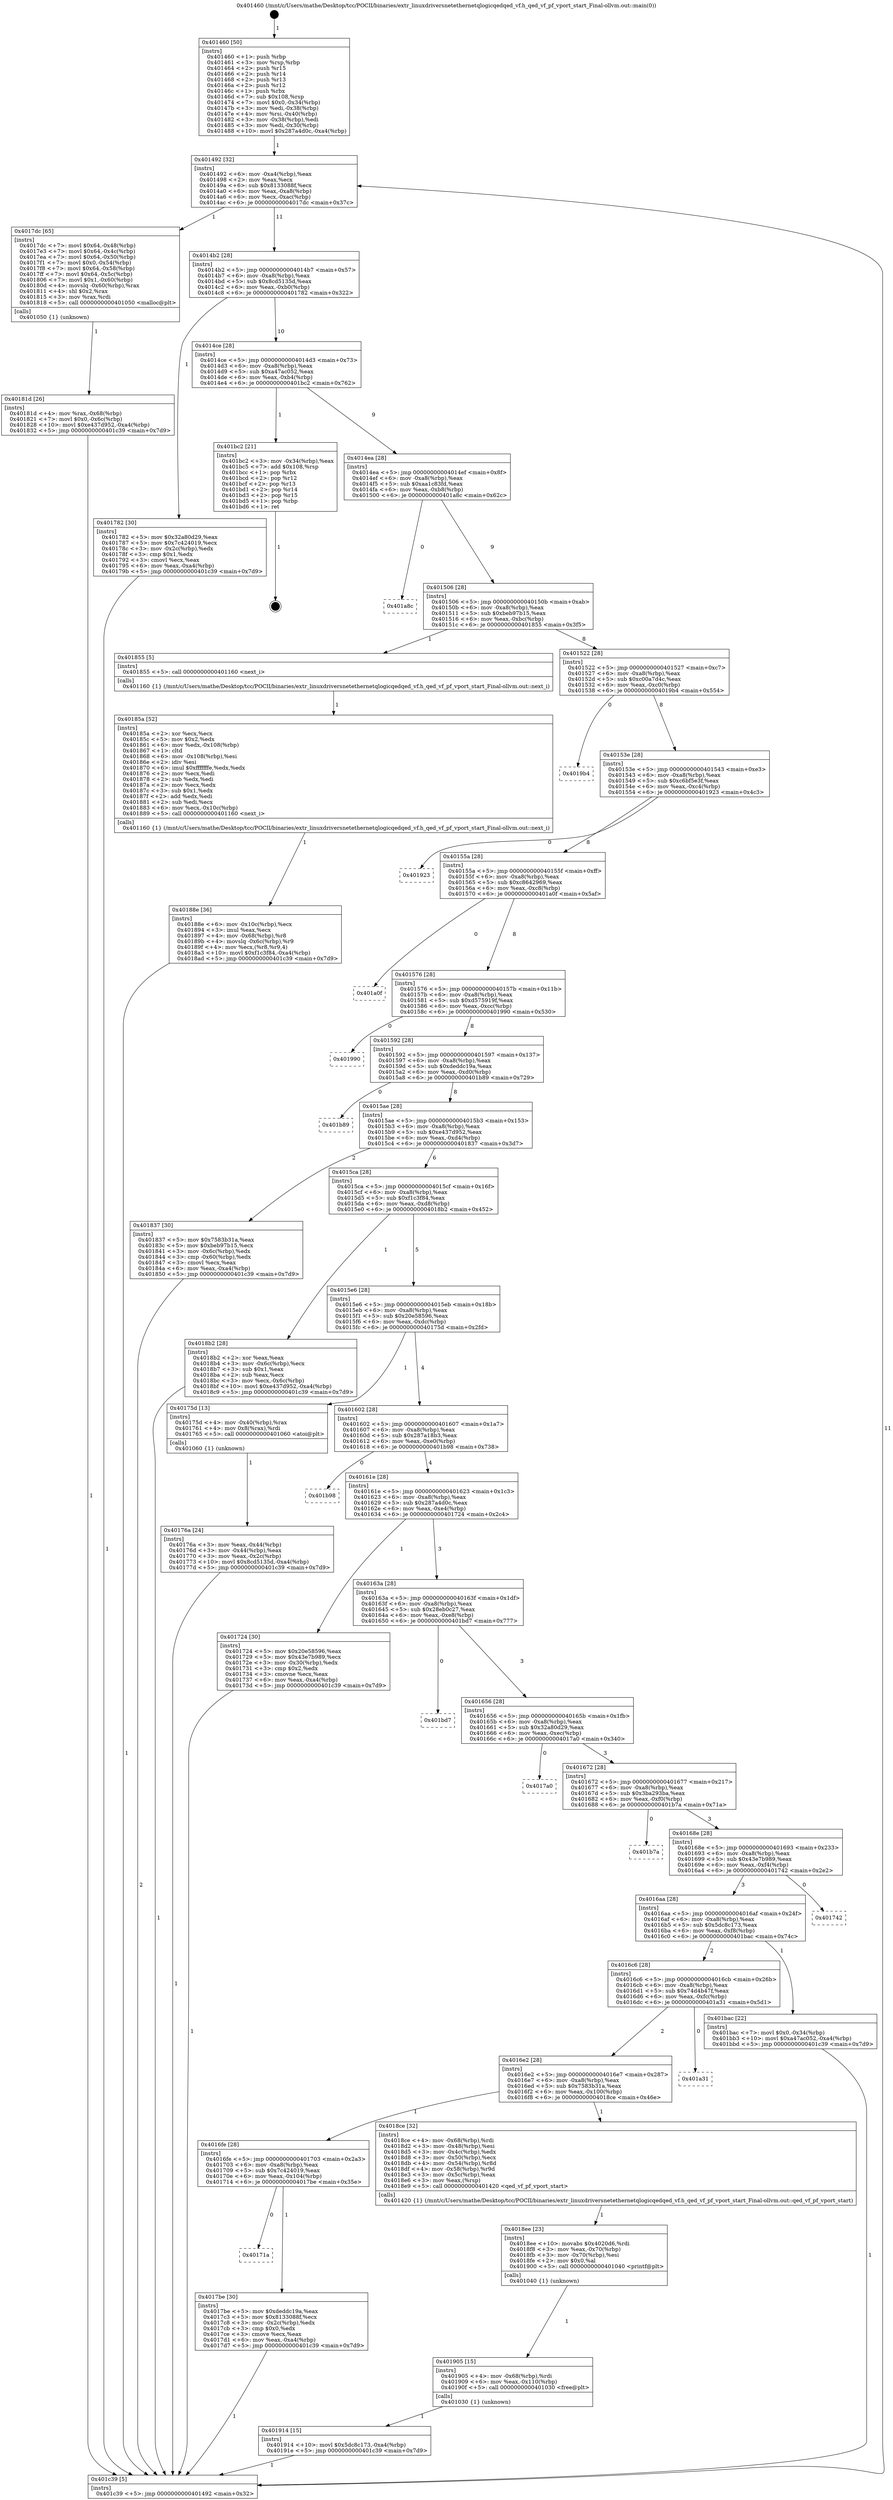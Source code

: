 digraph "0x401460" {
  label = "0x401460 (/mnt/c/Users/mathe/Desktop/tcc/POCII/binaries/extr_linuxdriversnetethernetqlogicqedqed_vf.h_qed_vf_pf_vport_start_Final-ollvm.out::main(0))"
  labelloc = "t"
  node[shape=record]

  Entry [label="",width=0.3,height=0.3,shape=circle,fillcolor=black,style=filled]
  "0x401492" [label="{
     0x401492 [32]\l
     | [instrs]\l
     &nbsp;&nbsp;0x401492 \<+6\>: mov -0xa4(%rbp),%eax\l
     &nbsp;&nbsp;0x401498 \<+2\>: mov %eax,%ecx\l
     &nbsp;&nbsp;0x40149a \<+6\>: sub $0x8133088f,%ecx\l
     &nbsp;&nbsp;0x4014a0 \<+6\>: mov %eax,-0xa8(%rbp)\l
     &nbsp;&nbsp;0x4014a6 \<+6\>: mov %ecx,-0xac(%rbp)\l
     &nbsp;&nbsp;0x4014ac \<+6\>: je 00000000004017dc \<main+0x37c\>\l
  }"]
  "0x4017dc" [label="{
     0x4017dc [65]\l
     | [instrs]\l
     &nbsp;&nbsp;0x4017dc \<+7\>: movl $0x64,-0x48(%rbp)\l
     &nbsp;&nbsp;0x4017e3 \<+7\>: movl $0x64,-0x4c(%rbp)\l
     &nbsp;&nbsp;0x4017ea \<+7\>: movl $0x64,-0x50(%rbp)\l
     &nbsp;&nbsp;0x4017f1 \<+7\>: movl $0x0,-0x54(%rbp)\l
     &nbsp;&nbsp;0x4017f8 \<+7\>: movl $0x64,-0x58(%rbp)\l
     &nbsp;&nbsp;0x4017ff \<+7\>: movl $0x64,-0x5c(%rbp)\l
     &nbsp;&nbsp;0x401806 \<+7\>: movl $0x1,-0x60(%rbp)\l
     &nbsp;&nbsp;0x40180d \<+4\>: movslq -0x60(%rbp),%rax\l
     &nbsp;&nbsp;0x401811 \<+4\>: shl $0x2,%rax\l
     &nbsp;&nbsp;0x401815 \<+3\>: mov %rax,%rdi\l
     &nbsp;&nbsp;0x401818 \<+5\>: call 0000000000401050 \<malloc@plt\>\l
     | [calls]\l
     &nbsp;&nbsp;0x401050 \{1\} (unknown)\l
  }"]
  "0x4014b2" [label="{
     0x4014b2 [28]\l
     | [instrs]\l
     &nbsp;&nbsp;0x4014b2 \<+5\>: jmp 00000000004014b7 \<main+0x57\>\l
     &nbsp;&nbsp;0x4014b7 \<+6\>: mov -0xa8(%rbp),%eax\l
     &nbsp;&nbsp;0x4014bd \<+5\>: sub $0x8cd5135d,%eax\l
     &nbsp;&nbsp;0x4014c2 \<+6\>: mov %eax,-0xb0(%rbp)\l
     &nbsp;&nbsp;0x4014c8 \<+6\>: je 0000000000401782 \<main+0x322\>\l
  }"]
  Exit [label="",width=0.3,height=0.3,shape=circle,fillcolor=black,style=filled,peripheries=2]
  "0x401782" [label="{
     0x401782 [30]\l
     | [instrs]\l
     &nbsp;&nbsp;0x401782 \<+5\>: mov $0x32a80d29,%eax\l
     &nbsp;&nbsp;0x401787 \<+5\>: mov $0x7c424019,%ecx\l
     &nbsp;&nbsp;0x40178c \<+3\>: mov -0x2c(%rbp),%edx\l
     &nbsp;&nbsp;0x40178f \<+3\>: cmp $0x1,%edx\l
     &nbsp;&nbsp;0x401792 \<+3\>: cmovl %ecx,%eax\l
     &nbsp;&nbsp;0x401795 \<+6\>: mov %eax,-0xa4(%rbp)\l
     &nbsp;&nbsp;0x40179b \<+5\>: jmp 0000000000401c39 \<main+0x7d9\>\l
  }"]
  "0x4014ce" [label="{
     0x4014ce [28]\l
     | [instrs]\l
     &nbsp;&nbsp;0x4014ce \<+5\>: jmp 00000000004014d3 \<main+0x73\>\l
     &nbsp;&nbsp;0x4014d3 \<+6\>: mov -0xa8(%rbp),%eax\l
     &nbsp;&nbsp;0x4014d9 \<+5\>: sub $0xa47ac052,%eax\l
     &nbsp;&nbsp;0x4014de \<+6\>: mov %eax,-0xb4(%rbp)\l
     &nbsp;&nbsp;0x4014e4 \<+6\>: je 0000000000401bc2 \<main+0x762\>\l
  }"]
  "0x401914" [label="{
     0x401914 [15]\l
     | [instrs]\l
     &nbsp;&nbsp;0x401914 \<+10\>: movl $0x5dc8c173,-0xa4(%rbp)\l
     &nbsp;&nbsp;0x40191e \<+5\>: jmp 0000000000401c39 \<main+0x7d9\>\l
  }"]
  "0x401bc2" [label="{
     0x401bc2 [21]\l
     | [instrs]\l
     &nbsp;&nbsp;0x401bc2 \<+3\>: mov -0x34(%rbp),%eax\l
     &nbsp;&nbsp;0x401bc5 \<+7\>: add $0x108,%rsp\l
     &nbsp;&nbsp;0x401bcc \<+1\>: pop %rbx\l
     &nbsp;&nbsp;0x401bcd \<+2\>: pop %r12\l
     &nbsp;&nbsp;0x401bcf \<+2\>: pop %r13\l
     &nbsp;&nbsp;0x401bd1 \<+2\>: pop %r14\l
     &nbsp;&nbsp;0x401bd3 \<+2\>: pop %r15\l
     &nbsp;&nbsp;0x401bd5 \<+1\>: pop %rbp\l
     &nbsp;&nbsp;0x401bd6 \<+1\>: ret\l
  }"]
  "0x4014ea" [label="{
     0x4014ea [28]\l
     | [instrs]\l
     &nbsp;&nbsp;0x4014ea \<+5\>: jmp 00000000004014ef \<main+0x8f\>\l
     &nbsp;&nbsp;0x4014ef \<+6\>: mov -0xa8(%rbp),%eax\l
     &nbsp;&nbsp;0x4014f5 \<+5\>: sub $0xaa1c83fd,%eax\l
     &nbsp;&nbsp;0x4014fa \<+6\>: mov %eax,-0xb8(%rbp)\l
     &nbsp;&nbsp;0x401500 \<+6\>: je 0000000000401a8c \<main+0x62c\>\l
  }"]
  "0x401905" [label="{
     0x401905 [15]\l
     | [instrs]\l
     &nbsp;&nbsp;0x401905 \<+4\>: mov -0x68(%rbp),%rdi\l
     &nbsp;&nbsp;0x401909 \<+6\>: mov %eax,-0x110(%rbp)\l
     &nbsp;&nbsp;0x40190f \<+5\>: call 0000000000401030 \<free@plt\>\l
     | [calls]\l
     &nbsp;&nbsp;0x401030 \{1\} (unknown)\l
  }"]
  "0x401a8c" [label="{
     0x401a8c\l
  }", style=dashed]
  "0x401506" [label="{
     0x401506 [28]\l
     | [instrs]\l
     &nbsp;&nbsp;0x401506 \<+5\>: jmp 000000000040150b \<main+0xab\>\l
     &nbsp;&nbsp;0x40150b \<+6\>: mov -0xa8(%rbp),%eax\l
     &nbsp;&nbsp;0x401511 \<+5\>: sub $0xbeb97b15,%eax\l
     &nbsp;&nbsp;0x401516 \<+6\>: mov %eax,-0xbc(%rbp)\l
     &nbsp;&nbsp;0x40151c \<+6\>: je 0000000000401855 \<main+0x3f5\>\l
  }"]
  "0x4018ee" [label="{
     0x4018ee [23]\l
     | [instrs]\l
     &nbsp;&nbsp;0x4018ee \<+10\>: movabs $0x4020d6,%rdi\l
     &nbsp;&nbsp;0x4018f8 \<+3\>: mov %eax,-0x70(%rbp)\l
     &nbsp;&nbsp;0x4018fb \<+3\>: mov -0x70(%rbp),%esi\l
     &nbsp;&nbsp;0x4018fe \<+2\>: mov $0x0,%al\l
     &nbsp;&nbsp;0x401900 \<+5\>: call 0000000000401040 \<printf@plt\>\l
     | [calls]\l
     &nbsp;&nbsp;0x401040 \{1\} (unknown)\l
  }"]
  "0x401855" [label="{
     0x401855 [5]\l
     | [instrs]\l
     &nbsp;&nbsp;0x401855 \<+5\>: call 0000000000401160 \<next_i\>\l
     | [calls]\l
     &nbsp;&nbsp;0x401160 \{1\} (/mnt/c/Users/mathe/Desktop/tcc/POCII/binaries/extr_linuxdriversnetethernetqlogicqedqed_vf.h_qed_vf_pf_vport_start_Final-ollvm.out::next_i)\l
  }"]
  "0x401522" [label="{
     0x401522 [28]\l
     | [instrs]\l
     &nbsp;&nbsp;0x401522 \<+5\>: jmp 0000000000401527 \<main+0xc7\>\l
     &nbsp;&nbsp;0x401527 \<+6\>: mov -0xa8(%rbp),%eax\l
     &nbsp;&nbsp;0x40152d \<+5\>: sub $0xc00a7d4c,%eax\l
     &nbsp;&nbsp;0x401532 \<+6\>: mov %eax,-0xc0(%rbp)\l
     &nbsp;&nbsp;0x401538 \<+6\>: je 00000000004019b4 \<main+0x554\>\l
  }"]
  "0x40188e" [label="{
     0x40188e [36]\l
     | [instrs]\l
     &nbsp;&nbsp;0x40188e \<+6\>: mov -0x10c(%rbp),%ecx\l
     &nbsp;&nbsp;0x401894 \<+3\>: imul %eax,%ecx\l
     &nbsp;&nbsp;0x401897 \<+4\>: mov -0x68(%rbp),%r8\l
     &nbsp;&nbsp;0x40189b \<+4\>: movslq -0x6c(%rbp),%r9\l
     &nbsp;&nbsp;0x40189f \<+4\>: mov %ecx,(%r8,%r9,4)\l
     &nbsp;&nbsp;0x4018a3 \<+10\>: movl $0xf1c3f84,-0xa4(%rbp)\l
     &nbsp;&nbsp;0x4018ad \<+5\>: jmp 0000000000401c39 \<main+0x7d9\>\l
  }"]
  "0x4019b4" [label="{
     0x4019b4\l
  }", style=dashed]
  "0x40153e" [label="{
     0x40153e [28]\l
     | [instrs]\l
     &nbsp;&nbsp;0x40153e \<+5\>: jmp 0000000000401543 \<main+0xe3\>\l
     &nbsp;&nbsp;0x401543 \<+6\>: mov -0xa8(%rbp),%eax\l
     &nbsp;&nbsp;0x401549 \<+5\>: sub $0xc6bf5e3f,%eax\l
     &nbsp;&nbsp;0x40154e \<+6\>: mov %eax,-0xc4(%rbp)\l
     &nbsp;&nbsp;0x401554 \<+6\>: je 0000000000401923 \<main+0x4c3\>\l
  }"]
  "0x40185a" [label="{
     0x40185a [52]\l
     | [instrs]\l
     &nbsp;&nbsp;0x40185a \<+2\>: xor %ecx,%ecx\l
     &nbsp;&nbsp;0x40185c \<+5\>: mov $0x2,%edx\l
     &nbsp;&nbsp;0x401861 \<+6\>: mov %edx,-0x108(%rbp)\l
     &nbsp;&nbsp;0x401867 \<+1\>: cltd\l
     &nbsp;&nbsp;0x401868 \<+6\>: mov -0x108(%rbp),%esi\l
     &nbsp;&nbsp;0x40186e \<+2\>: idiv %esi\l
     &nbsp;&nbsp;0x401870 \<+6\>: imul $0xfffffffe,%edx,%edx\l
     &nbsp;&nbsp;0x401876 \<+2\>: mov %ecx,%edi\l
     &nbsp;&nbsp;0x401878 \<+2\>: sub %edx,%edi\l
     &nbsp;&nbsp;0x40187a \<+2\>: mov %ecx,%edx\l
     &nbsp;&nbsp;0x40187c \<+3\>: sub $0x1,%edx\l
     &nbsp;&nbsp;0x40187f \<+2\>: add %edx,%edi\l
     &nbsp;&nbsp;0x401881 \<+2\>: sub %edi,%ecx\l
     &nbsp;&nbsp;0x401883 \<+6\>: mov %ecx,-0x10c(%rbp)\l
     &nbsp;&nbsp;0x401889 \<+5\>: call 0000000000401160 \<next_i\>\l
     | [calls]\l
     &nbsp;&nbsp;0x401160 \{1\} (/mnt/c/Users/mathe/Desktop/tcc/POCII/binaries/extr_linuxdriversnetethernetqlogicqedqed_vf.h_qed_vf_pf_vport_start_Final-ollvm.out::next_i)\l
  }"]
  "0x401923" [label="{
     0x401923\l
  }", style=dashed]
  "0x40155a" [label="{
     0x40155a [28]\l
     | [instrs]\l
     &nbsp;&nbsp;0x40155a \<+5\>: jmp 000000000040155f \<main+0xff\>\l
     &nbsp;&nbsp;0x40155f \<+6\>: mov -0xa8(%rbp),%eax\l
     &nbsp;&nbsp;0x401565 \<+5\>: sub $0xc8642969,%eax\l
     &nbsp;&nbsp;0x40156a \<+6\>: mov %eax,-0xc8(%rbp)\l
     &nbsp;&nbsp;0x401570 \<+6\>: je 0000000000401a0f \<main+0x5af\>\l
  }"]
  "0x40181d" [label="{
     0x40181d [26]\l
     | [instrs]\l
     &nbsp;&nbsp;0x40181d \<+4\>: mov %rax,-0x68(%rbp)\l
     &nbsp;&nbsp;0x401821 \<+7\>: movl $0x0,-0x6c(%rbp)\l
     &nbsp;&nbsp;0x401828 \<+10\>: movl $0xe437d952,-0xa4(%rbp)\l
     &nbsp;&nbsp;0x401832 \<+5\>: jmp 0000000000401c39 \<main+0x7d9\>\l
  }"]
  "0x401a0f" [label="{
     0x401a0f\l
  }", style=dashed]
  "0x401576" [label="{
     0x401576 [28]\l
     | [instrs]\l
     &nbsp;&nbsp;0x401576 \<+5\>: jmp 000000000040157b \<main+0x11b\>\l
     &nbsp;&nbsp;0x40157b \<+6\>: mov -0xa8(%rbp),%eax\l
     &nbsp;&nbsp;0x401581 \<+5\>: sub $0xd575919f,%eax\l
     &nbsp;&nbsp;0x401586 \<+6\>: mov %eax,-0xcc(%rbp)\l
     &nbsp;&nbsp;0x40158c \<+6\>: je 0000000000401990 \<main+0x530\>\l
  }"]
  "0x40171a" [label="{
     0x40171a\l
  }", style=dashed]
  "0x401990" [label="{
     0x401990\l
  }", style=dashed]
  "0x401592" [label="{
     0x401592 [28]\l
     | [instrs]\l
     &nbsp;&nbsp;0x401592 \<+5\>: jmp 0000000000401597 \<main+0x137\>\l
     &nbsp;&nbsp;0x401597 \<+6\>: mov -0xa8(%rbp),%eax\l
     &nbsp;&nbsp;0x40159d \<+5\>: sub $0xdeddc19a,%eax\l
     &nbsp;&nbsp;0x4015a2 \<+6\>: mov %eax,-0xd0(%rbp)\l
     &nbsp;&nbsp;0x4015a8 \<+6\>: je 0000000000401b89 \<main+0x729\>\l
  }"]
  "0x4017be" [label="{
     0x4017be [30]\l
     | [instrs]\l
     &nbsp;&nbsp;0x4017be \<+5\>: mov $0xdeddc19a,%eax\l
     &nbsp;&nbsp;0x4017c3 \<+5\>: mov $0x8133088f,%ecx\l
     &nbsp;&nbsp;0x4017c8 \<+3\>: mov -0x2c(%rbp),%edx\l
     &nbsp;&nbsp;0x4017cb \<+3\>: cmp $0x0,%edx\l
     &nbsp;&nbsp;0x4017ce \<+3\>: cmove %ecx,%eax\l
     &nbsp;&nbsp;0x4017d1 \<+6\>: mov %eax,-0xa4(%rbp)\l
     &nbsp;&nbsp;0x4017d7 \<+5\>: jmp 0000000000401c39 \<main+0x7d9\>\l
  }"]
  "0x401b89" [label="{
     0x401b89\l
  }", style=dashed]
  "0x4015ae" [label="{
     0x4015ae [28]\l
     | [instrs]\l
     &nbsp;&nbsp;0x4015ae \<+5\>: jmp 00000000004015b3 \<main+0x153\>\l
     &nbsp;&nbsp;0x4015b3 \<+6\>: mov -0xa8(%rbp),%eax\l
     &nbsp;&nbsp;0x4015b9 \<+5\>: sub $0xe437d952,%eax\l
     &nbsp;&nbsp;0x4015be \<+6\>: mov %eax,-0xd4(%rbp)\l
     &nbsp;&nbsp;0x4015c4 \<+6\>: je 0000000000401837 \<main+0x3d7\>\l
  }"]
  "0x4016fe" [label="{
     0x4016fe [28]\l
     | [instrs]\l
     &nbsp;&nbsp;0x4016fe \<+5\>: jmp 0000000000401703 \<main+0x2a3\>\l
     &nbsp;&nbsp;0x401703 \<+6\>: mov -0xa8(%rbp),%eax\l
     &nbsp;&nbsp;0x401709 \<+5\>: sub $0x7c424019,%eax\l
     &nbsp;&nbsp;0x40170e \<+6\>: mov %eax,-0x104(%rbp)\l
     &nbsp;&nbsp;0x401714 \<+6\>: je 00000000004017be \<main+0x35e\>\l
  }"]
  "0x401837" [label="{
     0x401837 [30]\l
     | [instrs]\l
     &nbsp;&nbsp;0x401837 \<+5\>: mov $0x7583b31a,%eax\l
     &nbsp;&nbsp;0x40183c \<+5\>: mov $0xbeb97b15,%ecx\l
     &nbsp;&nbsp;0x401841 \<+3\>: mov -0x6c(%rbp),%edx\l
     &nbsp;&nbsp;0x401844 \<+3\>: cmp -0x60(%rbp),%edx\l
     &nbsp;&nbsp;0x401847 \<+3\>: cmovl %ecx,%eax\l
     &nbsp;&nbsp;0x40184a \<+6\>: mov %eax,-0xa4(%rbp)\l
     &nbsp;&nbsp;0x401850 \<+5\>: jmp 0000000000401c39 \<main+0x7d9\>\l
  }"]
  "0x4015ca" [label="{
     0x4015ca [28]\l
     | [instrs]\l
     &nbsp;&nbsp;0x4015ca \<+5\>: jmp 00000000004015cf \<main+0x16f\>\l
     &nbsp;&nbsp;0x4015cf \<+6\>: mov -0xa8(%rbp),%eax\l
     &nbsp;&nbsp;0x4015d5 \<+5\>: sub $0xf1c3f84,%eax\l
     &nbsp;&nbsp;0x4015da \<+6\>: mov %eax,-0xd8(%rbp)\l
     &nbsp;&nbsp;0x4015e0 \<+6\>: je 00000000004018b2 \<main+0x452\>\l
  }"]
  "0x4018ce" [label="{
     0x4018ce [32]\l
     | [instrs]\l
     &nbsp;&nbsp;0x4018ce \<+4\>: mov -0x68(%rbp),%rdi\l
     &nbsp;&nbsp;0x4018d2 \<+3\>: mov -0x48(%rbp),%esi\l
     &nbsp;&nbsp;0x4018d5 \<+3\>: mov -0x4c(%rbp),%edx\l
     &nbsp;&nbsp;0x4018d8 \<+3\>: mov -0x50(%rbp),%ecx\l
     &nbsp;&nbsp;0x4018db \<+4\>: mov -0x54(%rbp),%r8d\l
     &nbsp;&nbsp;0x4018df \<+4\>: mov -0x58(%rbp),%r9d\l
     &nbsp;&nbsp;0x4018e3 \<+3\>: mov -0x5c(%rbp),%eax\l
     &nbsp;&nbsp;0x4018e6 \<+3\>: mov %eax,(%rsp)\l
     &nbsp;&nbsp;0x4018e9 \<+5\>: call 0000000000401420 \<qed_vf_pf_vport_start\>\l
     | [calls]\l
     &nbsp;&nbsp;0x401420 \{1\} (/mnt/c/Users/mathe/Desktop/tcc/POCII/binaries/extr_linuxdriversnetethernetqlogicqedqed_vf.h_qed_vf_pf_vport_start_Final-ollvm.out::qed_vf_pf_vport_start)\l
  }"]
  "0x4018b2" [label="{
     0x4018b2 [28]\l
     | [instrs]\l
     &nbsp;&nbsp;0x4018b2 \<+2\>: xor %eax,%eax\l
     &nbsp;&nbsp;0x4018b4 \<+3\>: mov -0x6c(%rbp),%ecx\l
     &nbsp;&nbsp;0x4018b7 \<+3\>: sub $0x1,%eax\l
     &nbsp;&nbsp;0x4018ba \<+2\>: sub %eax,%ecx\l
     &nbsp;&nbsp;0x4018bc \<+3\>: mov %ecx,-0x6c(%rbp)\l
     &nbsp;&nbsp;0x4018bf \<+10\>: movl $0xe437d952,-0xa4(%rbp)\l
     &nbsp;&nbsp;0x4018c9 \<+5\>: jmp 0000000000401c39 \<main+0x7d9\>\l
  }"]
  "0x4015e6" [label="{
     0x4015e6 [28]\l
     | [instrs]\l
     &nbsp;&nbsp;0x4015e6 \<+5\>: jmp 00000000004015eb \<main+0x18b\>\l
     &nbsp;&nbsp;0x4015eb \<+6\>: mov -0xa8(%rbp),%eax\l
     &nbsp;&nbsp;0x4015f1 \<+5\>: sub $0x20e58596,%eax\l
     &nbsp;&nbsp;0x4015f6 \<+6\>: mov %eax,-0xdc(%rbp)\l
     &nbsp;&nbsp;0x4015fc \<+6\>: je 000000000040175d \<main+0x2fd\>\l
  }"]
  "0x4016e2" [label="{
     0x4016e2 [28]\l
     | [instrs]\l
     &nbsp;&nbsp;0x4016e2 \<+5\>: jmp 00000000004016e7 \<main+0x287\>\l
     &nbsp;&nbsp;0x4016e7 \<+6\>: mov -0xa8(%rbp),%eax\l
     &nbsp;&nbsp;0x4016ed \<+5\>: sub $0x7583b31a,%eax\l
     &nbsp;&nbsp;0x4016f2 \<+6\>: mov %eax,-0x100(%rbp)\l
     &nbsp;&nbsp;0x4016f8 \<+6\>: je 00000000004018ce \<main+0x46e\>\l
  }"]
  "0x40175d" [label="{
     0x40175d [13]\l
     | [instrs]\l
     &nbsp;&nbsp;0x40175d \<+4\>: mov -0x40(%rbp),%rax\l
     &nbsp;&nbsp;0x401761 \<+4\>: mov 0x8(%rax),%rdi\l
     &nbsp;&nbsp;0x401765 \<+5\>: call 0000000000401060 \<atoi@plt\>\l
     | [calls]\l
     &nbsp;&nbsp;0x401060 \{1\} (unknown)\l
  }"]
  "0x401602" [label="{
     0x401602 [28]\l
     | [instrs]\l
     &nbsp;&nbsp;0x401602 \<+5\>: jmp 0000000000401607 \<main+0x1a7\>\l
     &nbsp;&nbsp;0x401607 \<+6\>: mov -0xa8(%rbp),%eax\l
     &nbsp;&nbsp;0x40160d \<+5\>: sub $0x287a18b3,%eax\l
     &nbsp;&nbsp;0x401612 \<+6\>: mov %eax,-0xe0(%rbp)\l
     &nbsp;&nbsp;0x401618 \<+6\>: je 0000000000401b98 \<main+0x738\>\l
  }"]
  "0x401a31" [label="{
     0x401a31\l
  }", style=dashed]
  "0x401b98" [label="{
     0x401b98\l
  }", style=dashed]
  "0x40161e" [label="{
     0x40161e [28]\l
     | [instrs]\l
     &nbsp;&nbsp;0x40161e \<+5\>: jmp 0000000000401623 \<main+0x1c3\>\l
     &nbsp;&nbsp;0x401623 \<+6\>: mov -0xa8(%rbp),%eax\l
     &nbsp;&nbsp;0x401629 \<+5\>: sub $0x287a4d0c,%eax\l
     &nbsp;&nbsp;0x40162e \<+6\>: mov %eax,-0xe4(%rbp)\l
     &nbsp;&nbsp;0x401634 \<+6\>: je 0000000000401724 \<main+0x2c4\>\l
  }"]
  "0x4016c6" [label="{
     0x4016c6 [28]\l
     | [instrs]\l
     &nbsp;&nbsp;0x4016c6 \<+5\>: jmp 00000000004016cb \<main+0x26b\>\l
     &nbsp;&nbsp;0x4016cb \<+6\>: mov -0xa8(%rbp),%eax\l
     &nbsp;&nbsp;0x4016d1 \<+5\>: sub $0x74d4b47f,%eax\l
     &nbsp;&nbsp;0x4016d6 \<+6\>: mov %eax,-0xfc(%rbp)\l
     &nbsp;&nbsp;0x4016dc \<+6\>: je 0000000000401a31 \<main+0x5d1\>\l
  }"]
  "0x401724" [label="{
     0x401724 [30]\l
     | [instrs]\l
     &nbsp;&nbsp;0x401724 \<+5\>: mov $0x20e58596,%eax\l
     &nbsp;&nbsp;0x401729 \<+5\>: mov $0x43e7b989,%ecx\l
     &nbsp;&nbsp;0x40172e \<+3\>: mov -0x30(%rbp),%edx\l
     &nbsp;&nbsp;0x401731 \<+3\>: cmp $0x2,%edx\l
     &nbsp;&nbsp;0x401734 \<+3\>: cmovne %ecx,%eax\l
     &nbsp;&nbsp;0x401737 \<+6\>: mov %eax,-0xa4(%rbp)\l
     &nbsp;&nbsp;0x40173d \<+5\>: jmp 0000000000401c39 \<main+0x7d9\>\l
  }"]
  "0x40163a" [label="{
     0x40163a [28]\l
     | [instrs]\l
     &nbsp;&nbsp;0x40163a \<+5\>: jmp 000000000040163f \<main+0x1df\>\l
     &nbsp;&nbsp;0x40163f \<+6\>: mov -0xa8(%rbp),%eax\l
     &nbsp;&nbsp;0x401645 \<+5\>: sub $0x28eb0c27,%eax\l
     &nbsp;&nbsp;0x40164a \<+6\>: mov %eax,-0xe8(%rbp)\l
     &nbsp;&nbsp;0x401650 \<+6\>: je 0000000000401bd7 \<main+0x777\>\l
  }"]
  "0x401c39" [label="{
     0x401c39 [5]\l
     | [instrs]\l
     &nbsp;&nbsp;0x401c39 \<+5\>: jmp 0000000000401492 \<main+0x32\>\l
  }"]
  "0x401460" [label="{
     0x401460 [50]\l
     | [instrs]\l
     &nbsp;&nbsp;0x401460 \<+1\>: push %rbp\l
     &nbsp;&nbsp;0x401461 \<+3\>: mov %rsp,%rbp\l
     &nbsp;&nbsp;0x401464 \<+2\>: push %r15\l
     &nbsp;&nbsp;0x401466 \<+2\>: push %r14\l
     &nbsp;&nbsp;0x401468 \<+2\>: push %r13\l
     &nbsp;&nbsp;0x40146a \<+2\>: push %r12\l
     &nbsp;&nbsp;0x40146c \<+1\>: push %rbx\l
     &nbsp;&nbsp;0x40146d \<+7\>: sub $0x108,%rsp\l
     &nbsp;&nbsp;0x401474 \<+7\>: movl $0x0,-0x34(%rbp)\l
     &nbsp;&nbsp;0x40147b \<+3\>: mov %edi,-0x38(%rbp)\l
     &nbsp;&nbsp;0x40147e \<+4\>: mov %rsi,-0x40(%rbp)\l
     &nbsp;&nbsp;0x401482 \<+3\>: mov -0x38(%rbp),%edi\l
     &nbsp;&nbsp;0x401485 \<+3\>: mov %edi,-0x30(%rbp)\l
     &nbsp;&nbsp;0x401488 \<+10\>: movl $0x287a4d0c,-0xa4(%rbp)\l
  }"]
  "0x40176a" [label="{
     0x40176a [24]\l
     | [instrs]\l
     &nbsp;&nbsp;0x40176a \<+3\>: mov %eax,-0x44(%rbp)\l
     &nbsp;&nbsp;0x40176d \<+3\>: mov -0x44(%rbp),%eax\l
     &nbsp;&nbsp;0x401770 \<+3\>: mov %eax,-0x2c(%rbp)\l
     &nbsp;&nbsp;0x401773 \<+10\>: movl $0x8cd5135d,-0xa4(%rbp)\l
     &nbsp;&nbsp;0x40177d \<+5\>: jmp 0000000000401c39 \<main+0x7d9\>\l
  }"]
  "0x401bac" [label="{
     0x401bac [22]\l
     | [instrs]\l
     &nbsp;&nbsp;0x401bac \<+7\>: movl $0x0,-0x34(%rbp)\l
     &nbsp;&nbsp;0x401bb3 \<+10\>: movl $0xa47ac052,-0xa4(%rbp)\l
     &nbsp;&nbsp;0x401bbd \<+5\>: jmp 0000000000401c39 \<main+0x7d9\>\l
  }"]
  "0x401bd7" [label="{
     0x401bd7\l
  }", style=dashed]
  "0x401656" [label="{
     0x401656 [28]\l
     | [instrs]\l
     &nbsp;&nbsp;0x401656 \<+5\>: jmp 000000000040165b \<main+0x1fb\>\l
     &nbsp;&nbsp;0x40165b \<+6\>: mov -0xa8(%rbp),%eax\l
     &nbsp;&nbsp;0x401661 \<+5\>: sub $0x32a80d29,%eax\l
     &nbsp;&nbsp;0x401666 \<+6\>: mov %eax,-0xec(%rbp)\l
     &nbsp;&nbsp;0x40166c \<+6\>: je 00000000004017a0 \<main+0x340\>\l
  }"]
  "0x4016aa" [label="{
     0x4016aa [28]\l
     | [instrs]\l
     &nbsp;&nbsp;0x4016aa \<+5\>: jmp 00000000004016af \<main+0x24f\>\l
     &nbsp;&nbsp;0x4016af \<+6\>: mov -0xa8(%rbp),%eax\l
     &nbsp;&nbsp;0x4016b5 \<+5\>: sub $0x5dc8c173,%eax\l
     &nbsp;&nbsp;0x4016ba \<+6\>: mov %eax,-0xf8(%rbp)\l
     &nbsp;&nbsp;0x4016c0 \<+6\>: je 0000000000401bac \<main+0x74c\>\l
  }"]
  "0x4017a0" [label="{
     0x4017a0\l
  }", style=dashed]
  "0x401672" [label="{
     0x401672 [28]\l
     | [instrs]\l
     &nbsp;&nbsp;0x401672 \<+5\>: jmp 0000000000401677 \<main+0x217\>\l
     &nbsp;&nbsp;0x401677 \<+6\>: mov -0xa8(%rbp),%eax\l
     &nbsp;&nbsp;0x40167d \<+5\>: sub $0x3ba293ba,%eax\l
     &nbsp;&nbsp;0x401682 \<+6\>: mov %eax,-0xf0(%rbp)\l
     &nbsp;&nbsp;0x401688 \<+6\>: je 0000000000401b7a \<main+0x71a\>\l
  }"]
  "0x401742" [label="{
     0x401742\l
  }", style=dashed]
  "0x401b7a" [label="{
     0x401b7a\l
  }", style=dashed]
  "0x40168e" [label="{
     0x40168e [28]\l
     | [instrs]\l
     &nbsp;&nbsp;0x40168e \<+5\>: jmp 0000000000401693 \<main+0x233\>\l
     &nbsp;&nbsp;0x401693 \<+6\>: mov -0xa8(%rbp),%eax\l
     &nbsp;&nbsp;0x401699 \<+5\>: sub $0x43e7b989,%eax\l
     &nbsp;&nbsp;0x40169e \<+6\>: mov %eax,-0xf4(%rbp)\l
     &nbsp;&nbsp;0x4016a4 \<+6\>: je 0000000000401742 \<main+0x2e2\>\l
  }"]
  Entry -> "0x401460" [label=" 1"]
  "0x401492" -> "0x4017dc" [label=" 1"]
  "0x401492" -> "0x4014b2" [label=" 11"]
  "0x401bc2" -> Exit [label=" 1"]
  "0x4014b2" -> "0x401782" [label=" 1"]
  "0x4014b2" -> "0x4014ce" [label=" 10"]
  "0x401bac" -> "0x401c39" [label=" 1"]
  "0x4014ce" -> "0x401bc2" [label=" 1"]
  "0x4014ce" -> "0x4014ea" [label=" 9"]
  "0x401914" -> "0x401c39" [label=" 1"]
  "0x4014ea" -> "0x401a8c" [label=" 0"]
  "0x4014ea" -> "0x401506" [label=" 9"]
  "0x401905" -> "0x401914" [label=" 1"]
  "0x401506" -> "0x401855" [label=" 1"]
  "0x401506" -> "0x401522" [label=" 8"]
  "0x4018ee" -> "0x401905" [label=" 1"]
  "0x401522" -> "0x4019b4" [label=" 0"]
  "0x401522" -> "0x40153e" [label=" 8"]
  "0x4018ce" -> "0x4018ee" [label=" 1"]
  "0x40153e" -> "0x401923" [label=" 0"]
  "0x40153e" -> "0x40155a" [label=" 8"]
  "0x4018b2" -> "0x401c39" [label=" 1"]
  "0x40155a" -> "0x401a0f" [label=" 0"]
  "0x40155a" -> "0x401576" [label=" 8"]
  "0x40188e" -> "0x401c39" [label=" 1"]
  "0x401576" -> "0x401990" [label=" 0"]
  "0x401576" -> "0x401592" [label=" 8"]
  "0x40185a" -> "0x40188e" [label=" 1"]
  "0x401592" -> "0x401b89" [label=" 0"]
  "0x401592" -> "0x4015ae" [label=" 8"]
  "0x401855" -> "0x40185a" [label=" 1"]
  "0x4015ae" -> "0x401837" [label=" 2"]
  "0x4015ae" -> "0x4015ca" [label=" 6"]
  "0x40181d" -> "0x401c39" [label=" 1"]
  "0x4015ca" -> "0x4018b2" [label=" 1"]
  "0x4015ca" -> "0x4015e6" [label=" 5"]
  "0x4017dc" -> "0x40181d" [label=" 1"]
  "0x4015e6" -> "0x40175d" [label=" 1"]
  "0x4015e6" -> "0x401602" [label=" 4"]
  "0x4016fe" -> "0x40171a" [label=" 0"]
  "0x401602" -> "0x401b98" [label=" 0"]
  "0x401602" -> "0x40161e" [label=" 4"]
  "0x4016fe" -> "0x4017be" [label=" 1"]
  "0x40161e" -> "0x401724" [label=" 1"]
  "0x40161e" -> "0x40163a" [label=" 3"]
  "0x401724" -> "0x401c39" [label=" 1"]
  "0x401460" -> "0x401492" [label=" 1"]
  "0x401c39" -> "0x401492" [label=" 11"]
  "0x40175d" -> "0x40176a" [label=" 1"]
  "0x40176a" -> "0x401c39" [label=" 1"]
  "0x401782" -> "0x401c39" [label=" 1"]
  "0x4016e2" -> "0x4016fe" [label=" 1"]
  "0x40163a" -> "0x401bd7" [label=" 0"]
  "0x40163a" -> "0x401656" [label=" 3"]
  "0x4016e2" -> "0x4018ce" [label=" 1"]
  "0x401656" -> "0x4017a0" [label=" 0"]
  "0x401656" -> "0x401672" [label=" 3"]
  "0x4016c6" -> "0x4016e2" [label=" 2"]
  "0x401672" -> "0x401b7a" [label=" 0"]
  "0x401672" -> "0x40168e" [label=" 3"]
  "0x4016c6" -> "0x401a31" [label=" 0"]
  "0x40168e" -> "0x401742" [label=" 0"]
  "0x40168e" -> "0x4016aa" [label=" 3"]
  "0x4017be" -> "0x401c39" [label=" 1"]
  "0x4016aa" -> "0x401bac" [label=" 1"]
  "0x4016aa" -> "0x4016c6" [label=" 2"]
  "0x401837" -> "0x401c39" [label=" 2"]
}
